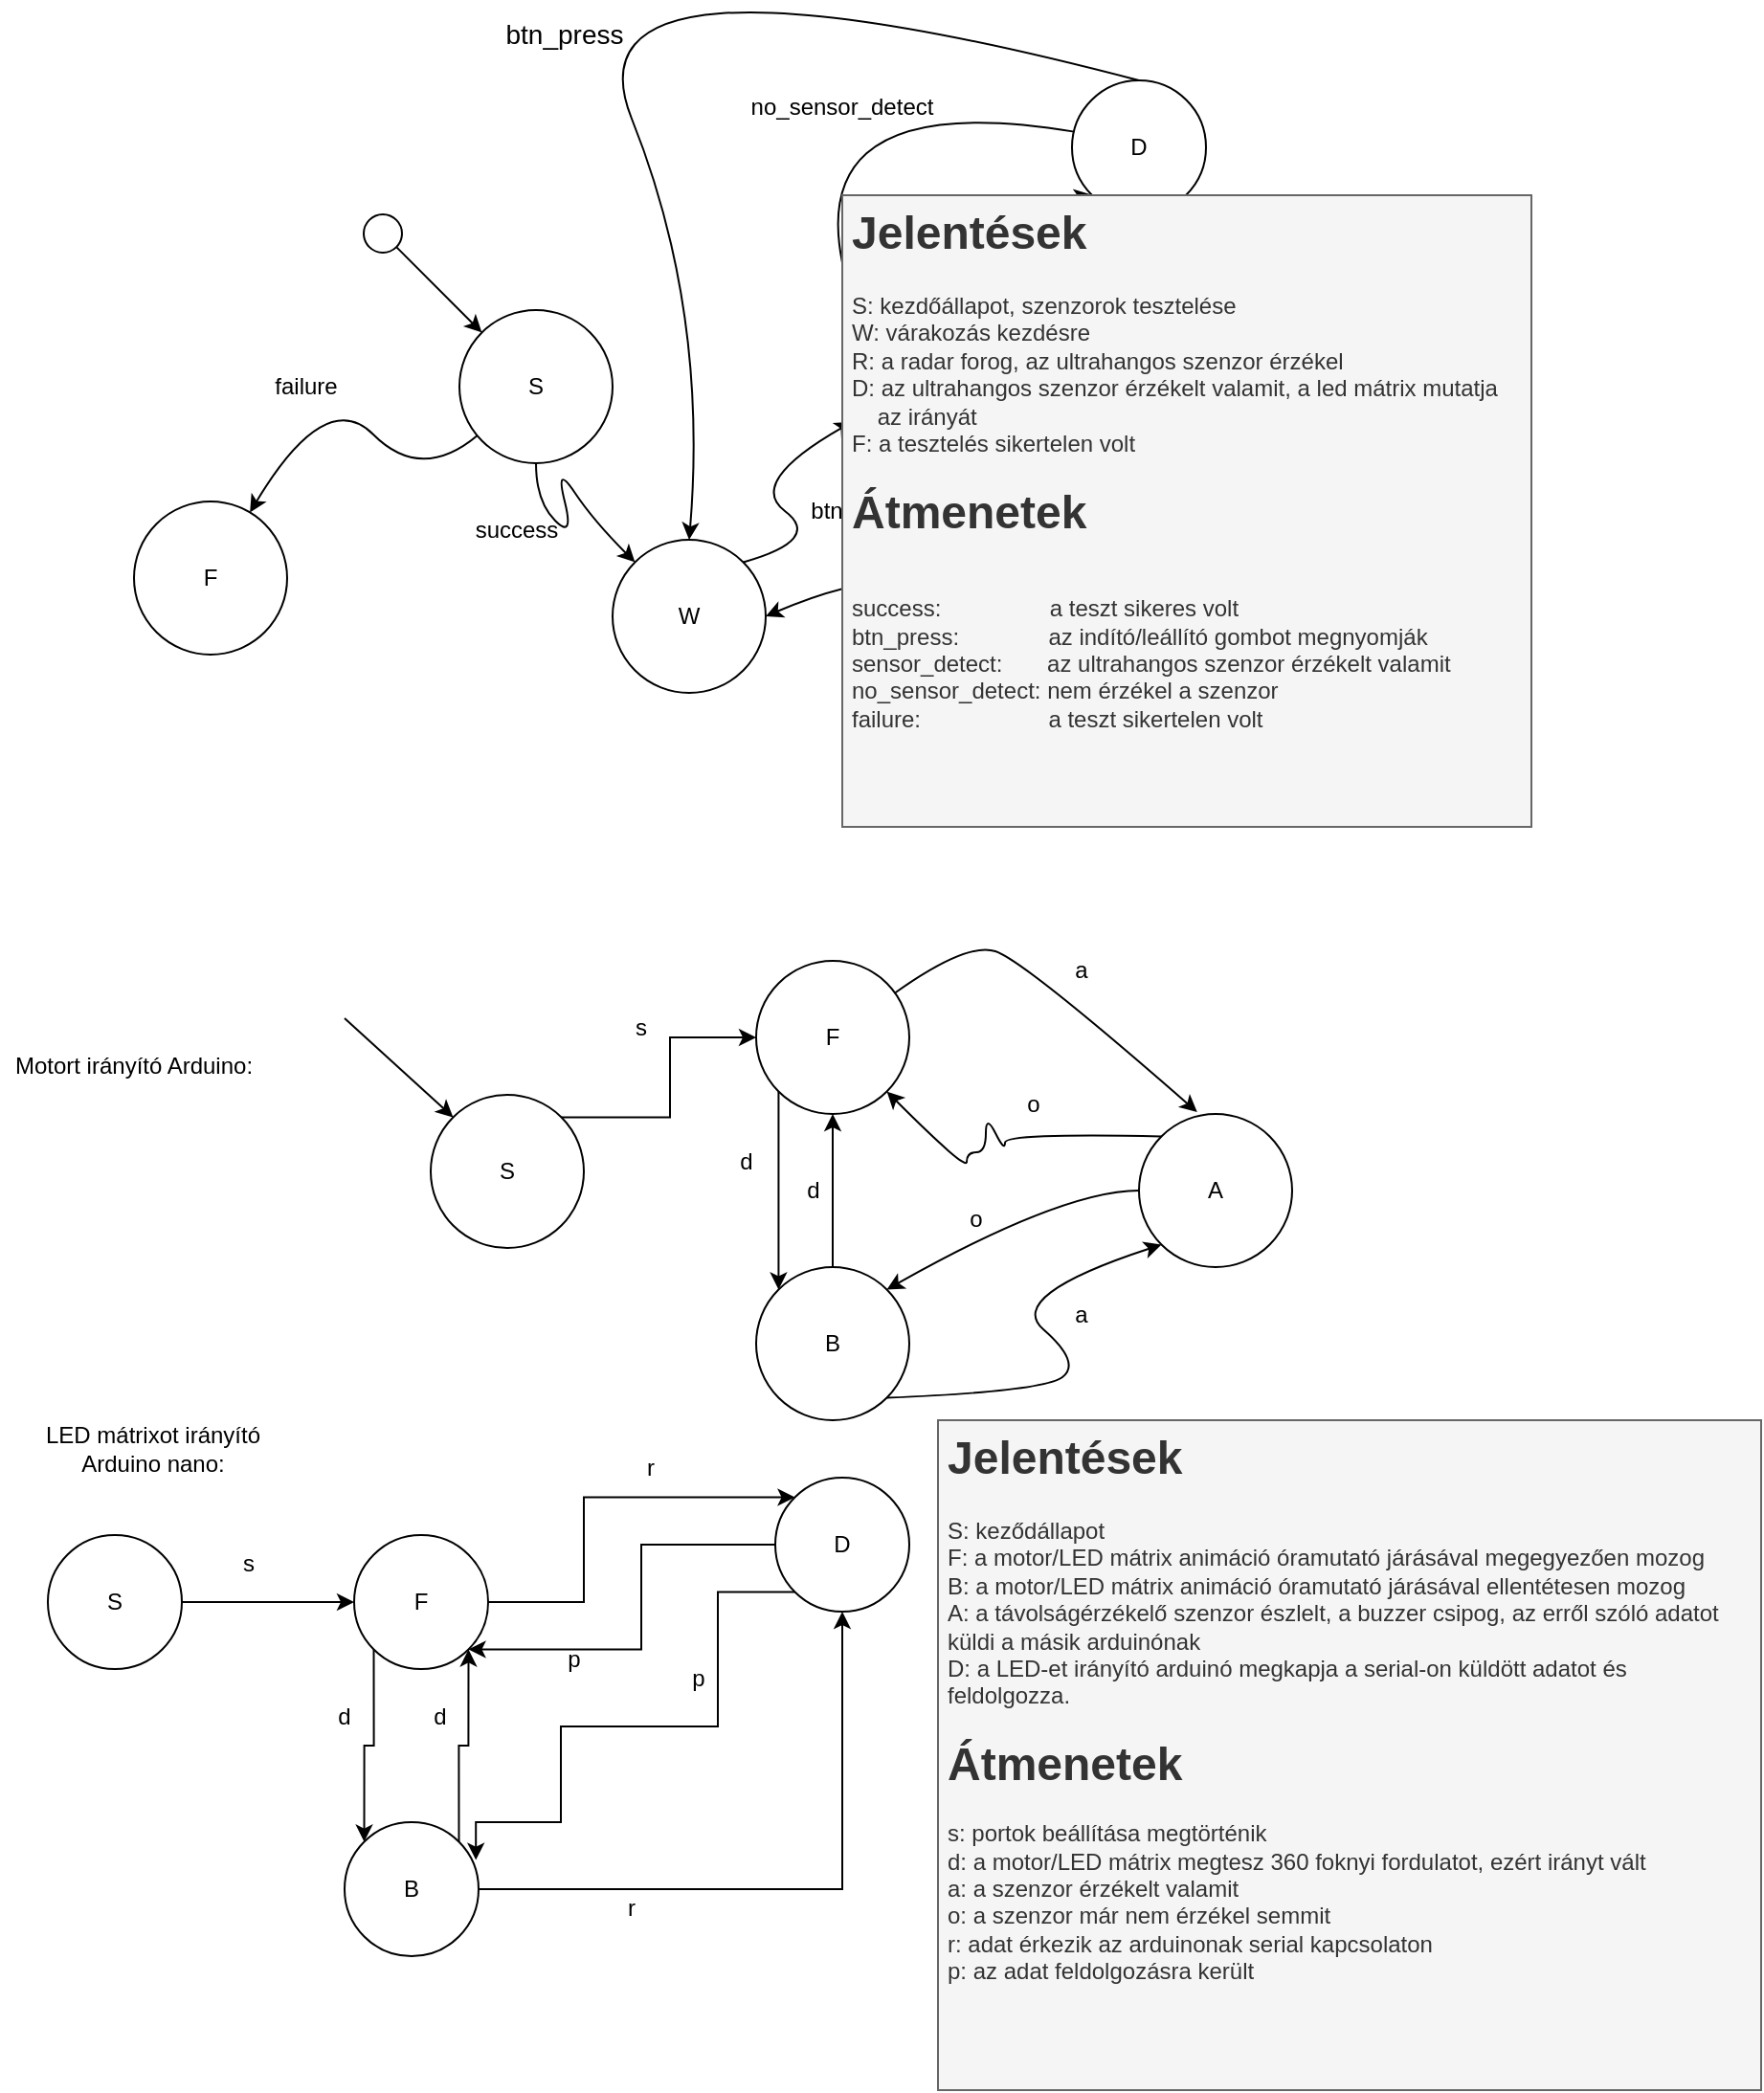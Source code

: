 <mxfile version="21.2.8" type="device">
  <diagram name="1 oldal" id="uItbc0fptJHmJ95japzl">
    <mxGraphModel dx="1036" dy="606" grid="1" gridSize="10" guides="1" tooltips="1" connect="1" arrows="1" fold="1" page="1" pageScale="1" pageWidth="827" pageHeight="1169" math="0" shadow="0">
      <root>
        <mxCell id="0" />
        <mxCell id="1" parent="0" />
        <mxCell id="dG-mSqy-d_Neif0TNv38-1" value="S" style="ellipse;whiteSpace=wrap;html=1;aspect=fixed;" parent="1" vertex="1">
          <mxGeometry x="240" y="170" width="80" height="80" as="geometry" />
        </mxCell>
        <mxCell id="dG-mSqy-d_Neif0TNv38-2" value="" style="endArrow=classic;html=1;rounded=0;entryX=0;entryY=0;entryDx=0;entryDy=0;exitX=1;exitY=1;exitDx=0;exitDy=0;" parent="1" source="dG-mSqy-d_Neif0TNv38-26" target="dG-mSqy-d_Neif0TNv38-1" edge="1">
          <mxGeometry width="50" height="50" relative="1" as="geometry">
            <mxPoint x="210" y="140" as="sourcePoint" />
            <mxPoint x="220" y="130" as="targetPoint" />
          </mxGeometry>
        </mxCell>
        <mxCell id="dG-mSqy-d_Neif0TNv38-3" value="W" style="ellipse;whiteSpace=wrap;html=1;aspect=fixed;" parent="1" vertex="1">
          <mxGeometry x="320" y="290" width="80" height="80" as="geometry" />
        </mxCell>
        <mxCell id="dG-mSqy-d_Neif0TNv38-4" value="R" style="ellipse;whiteSpace=wrap;html=1;aspect=fixed;" parent="1" vertex="1">
          <mxGeometry x="440" y="170" width="80" height="80" as="geometry" />
        </mxCell>
        <mxCell id="dG-mSqy-d_Neif0TNv38-7" value="" style="curved=1;endArrow=classic;html=1;rounded=0;entryX=0;entryY=0;entryDx=0;entryDy=0;exitX=0.5;exitY=1;exitDx=0;exitDy=0;" parent="1" source="dG-mSqy-d_Neif0TNv38-1" target="dG-mSqy-d_Neif0TNv38-3" edge="1">
          <mxGeometry width="50" height="50" relative="1" as="geometry">
            <mxPoint x="290" y="300" as="sourcePoint" />
            <mxPoint x="340" y="250" as="targetPoint" />
            <Array as="points">
              <mxPoint x="280" y="270" />
              <mxPoint x="300" y="290" />
              <mxPoint x="290" y="250" />
              <mxPoint x="310" y="280" />
            </Array>
          </mxGeometry>
        </mxCell>
        <mxCell id="dG-mSqy-d_Neif0TNv38-8" value="success" style="text;html=1;strokeColor=none;fillColor=none;align=center;verticalAlign=middle;whiteSpace=wrap;rounded=0;" parent="1" vertex="1">
          <mxGeometry x="240" y="270" width="60" height="30" as="geometry" />
        </mxCell>
        <mxCell id="dG-mSqy-d_Neif0TNv38-9" value="" style="curved=1;endArrow=classic;html=1;rounded=0;entryX=0.065;entryY=0.73;entryDx=0;entryDy=0;entryPerimeter=0;exitX=1;exitY=0;exitDx=0;exitDy=0;" parent="1" source="dG-mSqy-d_Neif0TNv38-3" target="dG-mSqy-d_Neif0TNv38-4" edge="1">
          <mxGeometry width="50" height="50" relative="1" as="geometry">
            <mxPoint x="390" y="310" as="sourcePoint" />
            <mxPoint x="440" y="260" as="targetPoint" />
            <Array as="points">
              <mxPoint x="430" y="290" />
              <mxPoint x="390" y="260" />
            </Array>
          </mxGeometry>
        </mxCell>
        <mxCell id="dG-mSqy-d_Neif0TNv38-10" value="btn_press" style="text;html=1;strokeColor=none;fillColor=none;align=center;verticalAlign=middle;whiteSpace=wrap;rounded=0;" parent="1" vertex="1">
          <mxGeometry x="420" y="260" width="60" height="30" as="geometry" />
        </mxCell>
        <mxCell id="dG-mSqy-d_Neif0TNv38-11" value="D" style="ellipse;whiteSpace=wrap;html=1;aspect=fixed;" parent="1" vertex="1">
          <mxGeometry x="560" y="50" width="70" height="70" as="geometry" />
        </mxCell>
        <mxCell id="dG-mSqy-d_Neif0TNv38-12" value="" style="curved=1;endArrow=classic;html=1;rounded=0;entryX=0;entryY=1;entryDx=0;entryDy=0;exitX=1;exitY=0;exitDx=0;exitDy=0;" parent="1" source="dG-mSqy-d_Neif0TNv38-4" target="dG-mSqy-d_Neif0TNv38-11" edge="1">
          <mxGeometry width="50" height="50" relative="1" as="geometry">
            <mxPoint x="510" y="170" as="sourcePoint" />
            <mxPoint x="560" y="120" as="targetPoint" />
            <Array as="points">
              <mxPoint x="560" y="170" />
              <mxPoint x="510" y="120" />
            </Array>
          </mxGeometry>
        </mxCell>
        <mxCell id="dG-mSqy-d_Neif0TNv38-13" value="sensor_detect" style="text;html=1;strokeColor=none;fillColor=none;align=center;verticalAlign=middle;whiteSpace=wrap;rounded=0;" parent="1" vertex="1">
          <mxGeometry x="550" y="140" width="90" height="30" as="geometry" />
        </mxCell>
        <mxCell id="dG-mSqy-d_Neif0TNv38-14" value="" style="curved=1;endArrow=classic;html=1;rounded=0;entryX=1;entryY=0.5;entryDx=0;entryDy=0;exitX=1;exitY=1;exitDx=0;exitDy=0;" parent="1" source="dG-mSqy-d_Neif0TNv38-4" target="dG-mSqy-d_Neif0TNv38-3" edge="1">
          <mxGeometry width="50" height="50" relative="1" as="geometry">
            <mxPoint x="570" y="250" as="sourcePoint" />
            <mxPoint x="440" y="330" as="targetPoint" />
            <Array as="points">
              <mxPoint x="530" y="340" />
              <mxPoint x="470" y="300" />
            </Array>
          </mxGeometry>
        </mxCell>
        <mxCell id="dG-mSqy-d_Neif0TNv38-15" value="btn_press" style="text;html=1;strokeColor=none;fillColor=none;align=center;verticalAlign=middle;whiteSpace=wrap;rounded=0;" parent="1" vertex="1">
          <mxGeometry x="520" y="280" width="60" height="30" as="geometry" />
        </mxCell>
        <mxCell id="dG-mSqy-d_Neif0TNv38-16" value="" style="curved=1;endArrow=classic;html=1;rounded=0;exitX=0.017;exitY=0.383;exitDx=0;exitDy=0;exitPerimeter=0;entryX=0;entryY=0;entryDx=0;entryDy=0;" parent="1" source="dG-mSqy-d_Neif0TNv38-11" target="dG-mSqy-d_Neif0TNv38-4" edge="1">
          <mxGeometry width="50" height="50" relative="1" as="geometry">
            <mxPoint x="360" y="20" as="sourcePoint" />
            <mxPoint x="460" y="160" as="targetPoint" />
            <Array as="points">
              <mxPoint x="400" y="50" />
            </Array>
          </mxGeometry>
        </mxCell>
        <mxCell id="dG-mSqy-d_Neif0TNv38-17" value="no_sensor_detect" style="text;html=1;strokeColor=none;fillColor=none;align=center;verticalAlign=middle;whiteSpace=wrap;rounded=0;" parent="1" vertex="1">
          <mxGeometry x="380" y="49" width="120" height="30" as="geometry" />
        </mxCell>
        <mxCell id="dG-mSqy-d_Neif0TNv38-21" value="F" style="ellipse;whiteSpace=wrap;html=1;aspect=fixed;" parent="1" vertex="1">
          <mxGeometry x="70" y="270" width="80" height="80" as="geometry" />
        </mxCell>
        <mxCell id="dG-mSqy-d_Neif0TNv38-22" value="" style="curved=1;endArrow=classic;html=1;rounded=0;" parent="1" source="dG-mSqy-d_Neif0TNv38-1" target="dG-mSqy-d_Neif0TNv38-21" edge="1">
          <mxGeometry width="50" height="50" relative="1" as="geometry">
            <mxPoint x="170" y="260" as="sourcePoint" />
            <mxPoint x="120" y="220" as="targetPoint" />
            <Array as="points">
              <mxPoint x="220" y="260" />
              <mxPoint x="170" y="210" />
            </Array>
          </mxGeometry>
        </mxCell>
        <mxCell id="dG-mSqy-d_Neif0TNv38-23" value="failure" style="text;html=1;strokeColor=none;fillColor=none;align=center;verticalAlign=middle;whiteSpace=wrap;rounded=0;" parent="1" vertex="1">
          <mxGeometry x="130" y="195" width="60" height="30" as="geometry" />
        </mxCell>
        <mxCell id="dG-mSqy-d_Neif0TNv38-25" value="&lt;h1&gt;&lt;span style=&quot;background-color: initial;&quot;&gt;Jelentések&lt;/span&gt;&lt;/h1&gt;&lt;div&gt;S: kezdőállapot, szenzorok tesztelése&lt;/div&gt;&lt;div&gt;W: várakozás kezdésre&lt;/div&gt;&lt;div&gt;R: a radar forog, az ultrahangos szenzor érzékel&lt;/div&gt;&lt;div&gt;D: az ultrahangos szenzor érzékelt valamit, a led mátrix mutatja&amp;nbsp; &amp;nbsp; &amp;nbsp; &amp;nbsp; az irányát&lt;/div&gt;&lt;div&gt;F: a tesztelés sikertelen volt&lt;/div&gt;&lt;div&gt;&lt;br&gt;&lt;/div&gt;&lt;div style=&quot;&quot;&gt;&lt;font style=&quot;font-size: 24px;&quot;&gt;&lt;b&gt;Átmenetek&lt;/b&gt;&lt;/font&gt;&lt;/div&gt;&lt;div style=&quot;&quot;&gt;&lt;font style=&quot;font-size: 24px;&quot;&gt;&lt;b&gt;&lt;br&gt;&lt;/b&gt;&lt;/font&gt;&lt;/div&gt;&lt;div style=&quot;&quot;&gt;&lt;span style=&quot;background-color: initial;&quot;&gt;success:&amp;nbsp; &amp;nbsp; &amp;nbsp; &amp;nbsp; &amp;nbsp; &amp;nbsp; &amp;nbsp; &amp;nbsp; &amp;nbsp;a teszt sikeres volt&lt;/span&gt;&lt;/div&gt;&lt;div style=&quot;&quot;&gt;&lt;span style=&quot;background-color: initial;&quot;&gt;btn_press:&amp;nbsp; &amp;nbsp; &amp;nbsp; &amp;nbsp; &amp;nbsp; &amp;nbsp; &amp;nbsp; az indító/leállító gombot megnyomják&lt;/span&gt;&lt;/div&gt;&lt;div style=&quot;&quot;&gt;&lt;span style=&quot;background-color: initial;&quot;&gt;sensor_detect:&amp;nbsp; &amp;nbsp; &amp;nbsp; &amp;nbsp;az ultrahangos szenzor érzékelt valamit&lt;/span&gt;&lt;/div&gt;&lt;div style=&quot;&quot;&gt;no_sensor_detect: nem érzékel a szenzor&lt;/div&gt;&lt;div style=&quot;&quot;&gt;failure:&amp;nbsp; &amp;nbsp; &amp;nbsp; &amp;nbsp; &amp;nbsp; &amp;nbsp; &amp;nbsp; &amp;nbsp; &amp;nbsp; &amp;nbsp; a teszt sikertelen volt&lt;/div&gt;&lt;div&gt;&lt;br&gt;&lt;/div&gt;" style="text;html=1;spacing=5;spacingTop=-20;whiteSpace=wrap;overflow=hidden;rounded=0;fillColor=#f5f5f5;fontColor=#333333;strokeColor=#666666;" parent="1" vertex="1">
          <mxGeometry x="440" y="110" width="360" height="330" as="geometry" />
        </mxCell>
        <mxCell id="dG-mSqy-d_Neif0TNv38-26" value="" style="ellipse;whiteSpace=wrap;html=1;aspect=fixed;fontSize=24;" parent="1" vertex="1">
          <mxGeometry x="190" y="120" width="20" height="20" as="geometry" />
        </mxCell>
        <mxCell id="dG-mSqy-d_Neif0TNv38-27" value="" style="curved=1;endArrow=classic;html=1;rounded=0;fontSize=24;entryX=0.5;entryY=0;entryDx=0;entryDy=0;exitX=0.5;exitY=0;exitDx=0;exitDy=0;" parent="1" source="dG-mSqy-d_Neif0TNv38-11" target="dG-mSqy-d_Neif0TNv38-3" edge="1">
          <mxGeometry width="50" height="50" relative="1" as="geometry">
            <mxPoint x="510" y="-10" as="sourcePoint" />
            <mxPoint x="310" y="70" as="targetPoint" />
            <Array as="points">
              <mxPoint x="290" y="-30" />
              <mxPoint x="370" y="170" />
            </Array>
          </mxGeometry>
        </mxCell>
        <mxCell id="dG-mSqy-d_Neif0TNv38-28" value="&lt;font style=&quot;font-size: 14px;&quot;&gt;btn_press&lt;/font&gt;" style="text;html=1;strokeColor=none;fillColor=none;align=center;verticalAlign=middle;whiteSpace=wrap;rounded=0;fontSize=24;" parent="1" vertex="1">
          <mxGeometry x="260" y="8" width="70" height="30" as="geometry" />
        </mxCell>
        <mxCell id="dG-mSqy-d_Neif0TNv38-29" style="edgeStyle=orthogonalEdgeStyle;rounded=0;orthogonalLoop=1;jettySize=auto;html=1;exitX=0.5;exitY=1;exitDx=0;exitDy=0;fontSize=14;" parent="1" source="dG-mSqy-d_Neif0TNv38-28" target="dG-mSqy-d_Neif0TNv38-28" edge="1">
          <mxGeometry relative="1" as="geometry" />
        </mxCell>
        <mxCell id="eBgJc8pwtr7jQaxUQbmT-6" style="edgeStyle=orthogonalEdgeStyle;rounded=0;orthogonalLoop=1;jettySize=auto;html=1;exitX=1;exitY=0;exitDx=0;exitDy=0;entryX=0;entryY=0.5;entryDx=0;entryDy=0;" parent="1" source="eBgJc8pwtr7jQaxUQbmT-2" target="eBgJc8pwtr7jQaxUQbmT-3" edge="1">
          <mxGeometry relative="1" as="geometry" />
        </mxCell>
        <mxCell id="eBgJc8pwtr7jQaxUQbmT-2" value="S" style="ellipse;whiteSpace=wrap;html=1;aspect=fixed;" parent="1" vertex="1">
          <mxGeometry x="225" y="580" width="80" height="80" as="geometry" />
        </mxCell>
        <mxCell id="eBgJc8pwtr7jQaxUQbmT-7" style="edgeStyle=orthogonalEdgeStyle;rounded=0;orthogonalLoop=1;jettySize=auto;html=1;exitX=0;exitY=1;exitDx=0;exitDy=0;entryX=0;entryY=0;entryDx=0;entryDy=0;" parent="1" source="eBgJc8pwtr7jQaxUQbmT-3" target="eBgJc8pwtr7jQaxUQbmT-4" edge="1">
          <mxGeometry relative="1" as="geometry" />
        </mxCell>
        <mxCell id="eBgJc8pwtr7jQaxUQbmT-3" value="F" style="ellipse;whiteSpace=wrap;html=1;aspect=fixed;" parent="1" vertex="1">
          <mxGeometry x="395" y="510" width="80" height="80" as="geometry" />
        </mxCell>
        <mxCell id="eBgJc8pwtr7jQaxUQbmT-12" style="edgeStyle=orthogonalEdgeStyle;rounded=0;orthogonalLoop=1;jettySize=auto;html=1;exitX=0.5;exitY=0;exitDx=0;exitDy=0;entryX=0.5;entryY=1;entryDx=0;entryDy=0;" parent="1" source="eBgJc8pwtr7jQaxUQbmT-4" target="eBgJc8pwtr7jQaxUQbmT-3" edge="1">
          <mxGeometry relative="1" as="geometry" />
        </mxCell>
        <mxCell id="eBgJc8pwtr7jQaxUQbmT-4" value="B" style="ellipse;whiteSpace=wrap;html=1;aspect=fixed;" parent="1" vertex="1">
          <mxGeometry x="395" y="670" width="80" height="80" as="geometry" />
        </mxCell>
        <mxCell id="eBgJc8pwtr7jQaxUQbmT-5" value="A" style="ellipse;whiteSpace=wrap;html=1;aspect=fixed;" parent="1" vertex="1">
          <mxGeometry x="595" y="590" width="80" height="80" as="geometry" />
        </mxCell>
        <mxCell id="eBgJc8pwtr7jQaxUQbmT-8" value="" style="curved=1;endArrow=classic;html=1;rounded=0;exitX=1;exitY=1;exitDx=0;exitDy=0;entryX=0;entryY=1;entryDx=0;entryDy=0;" parent="1" source="eBgJc8pwtr7jQaxUQbmT-4" target="eBgJc8pwtr7jQaxUQbmT-5" edge="1">
          <mxGeometry width="50" height="50" relative="1" as="geometry">
            <mxPoint x="495" y="735" as="sourcePoint" />
            <mxPoint x="545" y="685" as="targetPoint" />
            <Array as="points">
              <mxPoint x="545" y="735" />
              <mxPoint x="565" y="720" />
              <mxPoint x="525" y="685" />
            </Array>
          </mxGeometry>
        </mxCell>
        <mxCell id="eBgJc8pwtr7jQaxUQbmT-9" value="" style="curved=1;endArrow=classic;html=1;rounded=0;entryX=0.38;entryY=-0.012;entryDx=0;entryDy=0;entryPerimeter=0;" parent="1" source="eBgJc8pwtr7jQaxUQbmT-3" target="eBgJc8pwtr7jQaxUQbmT-5" edge="1">
          <mxGeometry width="50" height="50" relative="1" as="geometry">
            <mxPoint x="535" y="560" as="sourcePoint" />
            <mxPoint x="585" y="510" as="targetPoint" />
            <Array as="points">
              <mxPoint x="505" y="500" />
              <mxPoint x="535" y="510" />
            </Array>
          </mxGeometry>
        </mxCell>
        <mxCell id="eBgJc8pwtr7jQaxUQbmT-10" value="" style="curved=1;endArrow=classic;html=1;rounded=0;entryX=1;entryY=1;entryDx=0;entryDy=0;exitX=0;exitY=0;exitDx=0;exitDy=0;" parent="1" source="eBgJc8pwtr7jQaxUQbmT-5" target="eBgJc8pwtr7jQaxUQbmT-3" edge="1">
          <mxGeometry width="50" height="50" relative="1" as="geometry">
            <mxPoint x="505" y="670" as="sourcePoint" />
            <mxPoint x="555" y="620" as="targetPoint" />
            <Array as="points">
              <mxPoint x="525" y="600" />
              <mxPoint x="525" y="610" />
              <mxPoint x="515" y="590" />
              <mxPoint x="515" y="610" />
              <mxPoint x="505" y="610" />
              <mxPoint x="505" y="620" />
            </Array>
          </mxGeometry>
        </mxCell>
        <mxCell id="eBgJc8pwtr7jQaxUQbmT-11" value="" style="curved=1;endArrow=classic;html=1;rounded=0;exitX=0;exitY=0.5;exitDx=0;exitDy=0;entryX=1;entryY=0;entryDx=0;entryDy=0;" parent="1" source="eBgJc8pwtr7jQaxUQbmT-5" target="eBgJc8pwtr7jQaxUQbmT-4" edge="1">
          <mxGeometry width="50" height="50" relative="1" as="geometry">
            <mxPoint x="515" y="690" as="sourcePoint" />
            <mxPoint x="455" y="620" as="targetPoint" />
            <Array as="points">
              <mxPoint x="555" y="630" />
            </Array>
          </mxGeometry>
        </mxCell>
        <mxCell id="eBgJc8pwtr7jQaxUQbmT-13" value="" style="endArrow=classic;html=1;rounded=0;entryX=0;entryY=0;entryDx=0;entryDy=0;" parent="1" target="eBgJc8pwtr7jQaxUQbmT-2" edge="1">
          <mxGeometry width="50" height="50" relative="1" as="geometry">
            <mxPoint x="180" y="540" as="sourcePoint" />
            <mxPoint x="150" y="510" as="targetPoint" />
          </mxGeometry>
        </mxCell>
        <mxCell id="eBgJc8pwtr7jQaxUQbmT-18" style="edgeStyle=orthogonalEdgeStyle;rounded=0;orthogonalLoop=1;jettySize=auto;html=1;exitX=1;exitY=0.5;exitDx=0;exitDy=0;entryX=0;entryY=0.5;entryDx=0;entryDy=0;" parent="1" source="eBgJc8pwtr7jQaxUQbmT-14" target="eBgJc8pwtr7jQaxUQbmT-15" edge="1">
          <mxGeometry relative="1" as="geometry" />
        </mxCell>
        <mxCell id="eBgJc8pwtr7jQaxUQbmT-14" value="S" style="ellipse;whiteSpace=wrap;html=1;aspect=fixed;" parent="1" vertex="1">
          <mxGeometry x="25" y="810" width="70" height="70" as="geometry" />
        </mxCell>
        <mxCell id="eBgJc8pwtr7jQaxUQbmT-19" style="edgeStyle=orthogonalEdgeStyle;rounded=0;orthogonalLoop=1;jettySize=auto;html=1;exitX=0;exitY=1;exitDx=0;exitDy=0;entryX=0;entryY=0;entryDx=0;entryDy=0;" parent="1" source="eBgJc8pwtr7jQaxUQbmT-15" target="eBgJc8pwtr7jQaxUQbmT-17" edge="1">
          <mxGeometry relative="1" as="geometry" />
        </mxCell>
        <mxCell id="eBgJc8pwtr7jQaxUQbmT-20" style="edgeStyle=orthogonalEdgeStyle;rounded=0;orthogonalLoop=1;jettySize=auto;html=1;exitX=1;exitY=0;exitDx=0;exitDy=0;entryX=1;entryY=1;entryDx=0;entryDy=0;" parent="1" source="eBgJc8pwtr7jQaxUQbmT-17" target="eBgJc8pwtr7jQaxUQbmT-15" edge="1">
          <mxGeometry relative="1" as="geometry" />
        </mxCell>
        <mxCell id="eBgJc8pwtr7jQaxUQbmT-22" style="edgeStyle=orthogonalEdgeStyle;rounded=0;orthogonalLoop=1;jettySize=auto;html=1;exitX=1;exitY=0.5;exitDx=0;exitDy=0;entryX=0;entryY=0;entryDx=0;entryDy=0;" parent="1" source="eBgJc8pwtr7jQaxUQbmT-15" target="eBgJc8pwtr7jQaxUQbmT-16" edge="1">
          <mxGeometry relative="1" as="geometry">
            <Array as="points">
              <mxPoint x="305" y="845" />
              <mxPoint x="305" y="790" />
            </Array>
          </mxGeometry>
        </mxCell>
        <mxCell id="eBgJc8pwtr7jQaxUQbmT-15" value="F" style="ellipse;whiteSpace=wrap;html=1;aspect=fixed;" parent="1" vertex="1">
          <mxGeometry x="185" y="810" width="70" height="70" as="geometry" />
        </mxCell>
        <mxCell id="eBgJc8pwtr7jQaxUQbmT-23" style="edgeStyle=orthogonalEdgeStyle;rounded=0;orthogonalLoop=1;jettySize=auto;html=1;exitX=0;exitY=0.5;exitDx=0;exitDy=0;entryX=1;entryY=1;entryDx=0;entryDy=0;" parent="1" source="eBgJc8pwtr7jQaxUQbmT-16" target="eBgJc8pwtr7jQaxUQbmT-15" edge="1">
          <mxGeometry relative="1" as="geometry">
            <Array as="points">
              <mxPoint x="335" y="870" />
            </Array>
          </mxGeometry>
        </mxCell>
        <mxCell id="eBgJc8pwtr7jQaxUQbmT-24" style="edgeStyle=orthogonalEdgeStyle;rounded=0;orthogonalLoop=1;jettySize=auto;html=1;exitX=0;exitY=1;exitDx=0;exitDy=0;entryX=0.98;entryY=0.283;entryDx=0;entryDy=0;entryPerimeter=0;" parent="1" source="eBgJc8pwtr7jQaxUQbmT-16" target="eBgJc8pwtr7jQaxUQbmT-17" edge="1">
          <mxGeometry relative="1" as="geometry">
            <mxPoint x="245" y="948" as="targetPoint" />
            <Array as="points">
              <mxPoint x="375" y="840" />
              <mxPoint x="375" y="910" />
              <mxPoint x="293" y="910" />
              <mxPoint x="293" y="960" />
              <mxPoint x="249" y="960" />
            </Array>
          </mxGeometry>
        </mxCell>
        <mxCell id="eBgJc8pwtr7jQaxUQbmT-16" value="D" style="ellipse;whiteSpace=wrap;html=1;aspect=fixed;" parent="1" vertex="1">
          <mxGeometry x="405" y="780" width="70" height="70" as="geometry" />
        </mxCell>
        <mxCell id="eBgJc8pwtr7jQaxUQbmT-21" style="edgeStyle=orthogonalEdgeStyle;rounded=0;orthogonalLoop=1;jettySize=auto;html=1;exitX=1;exitY=0.5;exitDx=0;exitDy=0;entryX=0.5;entryY=1;entryDx=0;entryDy=0;" parent="1" source="eBgJc8pwtr7jQaxUQbmT-17" target="eBgJc8pwtr7jQaxUQbmT-16" edge="1">
          <mxGeometry relative="1" as="geometry" />
        </mxCell>
        <mxCell id="eBgJc8pwtr7jQaxUQbmT-17" value="B" style="ellipse;whiteSpace=wrap;html=1;aspect=fixed;" parent="1" vertex="1">
          <mxGeometry x="180" y="960" width="70" height="70" as="geometry" />
        </mxCell>
        <mxCell id="eBgJc8pwtr7jQaxUQbmT-26" value="LED mátrixot irányító Arduino nano:" style="text;html=1;strokeColor=none;fillColor=none;align=center;verticalAlign=middle;whiteSpace=wrap;rounded=0;" parent="1" vertex="1">
          <mxGeometry x="10" y="740" width="140" height="50" as="geometry" />
        </mxCell>
        <mxCell id="eBgJc8pwtr7jQaxUQbmT-27" value="Motort irányító Arduino:" style="text;html=1;strokeColor=none;fillColor=none;align=center;verticalAlign=middle;whiteSpace=wrap;rounded=0;" parent="1" vertex="1">
          <mxGeometry y="540" width="140" height="50" as="geometry" />
        </mxCell>
        <mxCell id="eBgJc8pwtr7jQaxUQbmT-28" value="s" style="text;html=1;strokeColor=none;fillColor=none;align=center;verticalAlign=middle;whiteSpace=wrap;rounded=0;" parent="1" vertex="1">
          <mxGeometry x="305" y="530" width="60" height="30" as="geometry" />
        </mxCell>
        <mxCell id="eBgJc8pwtr7jQaxUQbmT-29" value="d" style="text;html=1;strokeColor=none;fillColor=none;align=center;verticalAlign=middle;whiteSpace=wrap;rounded=0;" parent="1" vertex="1">
          <mxGeometry x="360" y="600" width="60" height="30" as="geometry" />
        </mxCell>
        <mxCell id="eBgJc8pwtr7jQaxUQbmT-30" value="d" style="text;html=1;strokeColor=none;fillColor=none;align=center;verticalAlign=middle;whiteSpace=wrap;rounded=0;" parent="1" vertex="1">
          <mxGeometry x="395" y="615" width="60" height="30" as="geometry" />
        </mxCell>
        <mxCell id="eBgJc8pwtr7jQaxUQbmT-31" value="a" style="text;html=1;strokeColor=none;fillColor=none;align=center;verticalAlign=middle;whiteSpace=wrap;rounded=0;" parent="1" vertex="1">
          <mxGeometry x="535" y="680" width="60" height="30" as="geometry" />
        </mxCell>
        <mxCell id="eBgJc8pwtr7jQaxUQbmT-32" value="a" style="text;html=1;strokeColor=none;fillColor=none;align=center;verticalAlign=middle;whiteSpace=wrap;rounded=0;" parent="1" vertex="1">
          <mxGeometry x="535" y="500" width="60" height="30" as="geometry" />
        </mxCell>
        <mxCell id="eBgJc8pwtr7jQaxUQbmT-33" value="o" style="text;html=1;strokeColor=none;fillColor=none;align=center;verticalAlign=middle;whiteSpace=wrap;rounded=0;" parent="1" vertex="1">
          <mxGeometry x="510" y="570" width="60" height="30" as="geometry" />
        </mxCell>
        <mxCell id="eBgJc8pwtr7jQaxUQbmT-34" value="o" style="text;html=1;strokeColor=none;fillColor=none;align=center;verticalAlign=middle;whiteSpace=wrap;rounded=0;" parent="1" vertex="1">
          <mxGeometry x="480" y="630" width="60" height="30" as="geometry" />
        </mxCell>
        <mxCell id="eBgJc8pwtr7jQaxUQbmT-35" value="s" style="text;html=1;strokeColor=none;fillColor=none;align=center;verticalAlign=middle;whiteSpace=wrap;rounded=0;" parent="1" vertex="1">
          <mxGeometry x="100" y="810" width="60" height="30" as="geometry" />
        </mxCell>
        <mxCell id="eBgJc8pwtr7jQaxUQbmT-36" value="d" style="text;html=1;strokeColor=none;fillColor=none;align=center;verticalAlign=middle;whiteSpace=wrap;rounded=0;" parent="1" vertex="1">
          <mxGeometry x="150" y="890" width="60" height="30" as="geometry" />
        </mxCell>
        <mxCell id="eBgJc8pwtr7jQaxUQbmT-37" value="d" style="text;html=1;strokeColor=none;fillColor=none;align=center;verticalAlign=middle;whiteSpace=wrap;rounded=0;" parent="1" vertex="1">
          <mxGeometry x="200" y="890" width="60" height="30" as="geometry" />
        </mxCell>
        <mxCell id="eBgJc8pwtr7jQaxUQbmT-38" value="r" style="text;html=1;strokeColor=none;fillColor=none;align=center;verticalAlign=middle;whiteSpace=wrap;rounded=0;" parent="1" vertex="1">
          <mxGeometry x="300" y="990" width="60" height="30" as="geometry" />
        </mxCell>
        <mxCell id="eBgJc8pwtr7jQaxUQbmT-39" value="r" style="text;html=1;strokeColor=none;fillColor=none;align=center;verticalAlign=middle;whiteSpace=wrap;rounded=0;" parent="1" vertex="1">
          <mxGeometry x="310" y="760" width="60" height="30" as="geometry" />
        </mxCell>
        <mxCell id="eBgJc8pwtr7jQaxUQbmT-41" value="p" style="text;html=1;strokeColor=none;fillColor=none;align=center;verticalAlign=middle;whiteSpace=wrap;rounded=0;" parent="1" vertex="1">
          <mxGeometry x="270" y="860" width="60" height="30" as="geometry" />
        </mxCell>
        <mxCell id="eBgJc8pwtr7jQaxUQbmT-42" value="p" style="text;html=1;strokeColor=none;fillColor=none;align=center;verticalAlign=middle;whiteSpace=wrap;rounded=0;" parent="1" vertex="1">
          <mxGeometry x="335" y="870" width="60" height="30" as="geometry" />
        </mxCell>
        <mxCell id="eBgJc8pwtr7jQaxUQbmT-43" value="&lt;h1&gt;&lt;span style=&quot;background-color: initial;&quot;&gt;Jelentések&lt;/span&gt;&lt;/h1&gt;&lt;div&gt;S: keződállapot&lt;/div&gt;&lt;div&gt;F: a motor/LED mátrix animáció óramutató járásával megegyezően mozog&lt;/div&gt;&lt;div&gt;B: a motor/LED mátrix animáció óramutató járásával ellentétesen mozog&lt;/div&gt;&lt;div&gt;A: a távolságérzékelő szenzor észlelt, a buzzer csipog, az erről szóló adatot küldi a másik arduinónak&lt;/div&gt;&lt;div&gt;&lt;span style=&quot;background-color: initial;&quot;&gt;D: a LED-et irányító arduinó megkapja a serial-on küldött adatot és feldolgozza.&lt;/span&gt;&lt;br&gt;&lt;/div&gt;&lt;div&gt;&lt;br&gt;&lt;/div&gt;&lt;div style=&quot;&quot;&gt;&lt;font style=&quot;font-size: 24px;&quot;&gt;&lt;b&gt;Átmenetek&lt;/b&gt;&lt;/font&gt;&lt;/div&gt;&lt;div style=&quot;&quot;&gt;&lt;br&gt;&lt;/div&gt;&lt;div style=&quot;&quot;&gt;s: portok beállítása megtörténik&lt;/div&gt;&lt;div style=&quot;&quot;&gt;d: a motor/LED mátrix megtesz 360 foknyi fordulatot, ezért irányt vált&lt;/div&gt;&lt;div style=&quot;&quot;&gt;a: a szenzor érzékelt valamit&lt;/div&gt;&lt;div style=&quot;&quot;&gt;o: a szenzor már nem érzékel semmit&lt;/div&gt;&lt;div style=&quot;&quot;&gt;r: adat érkezik az arduinonak serial kapcsolaton&lt;/div&gt;&lt;div style=&quot;&quot;&gt;p: az adat feldolgozásra került&lt;/div&gt;&lt;div&gt;&lt;br&gt;&lt;/div&gt;" style="text;html=1;spacing=5;spacingTop=-20;whiteSpace=wrap;overflow=hidden;rounded=0;fillColor=#f5f5f5;fontColor=#333333;strokeColor=#666666;" parent="1" vertex="1">
          <mxGeometry x="490" y="750" width="430" height="350" as="geometry" />
        </mxCell>
      </root>
    </mxGraphModel>
  </diagram>
</mxfile>
